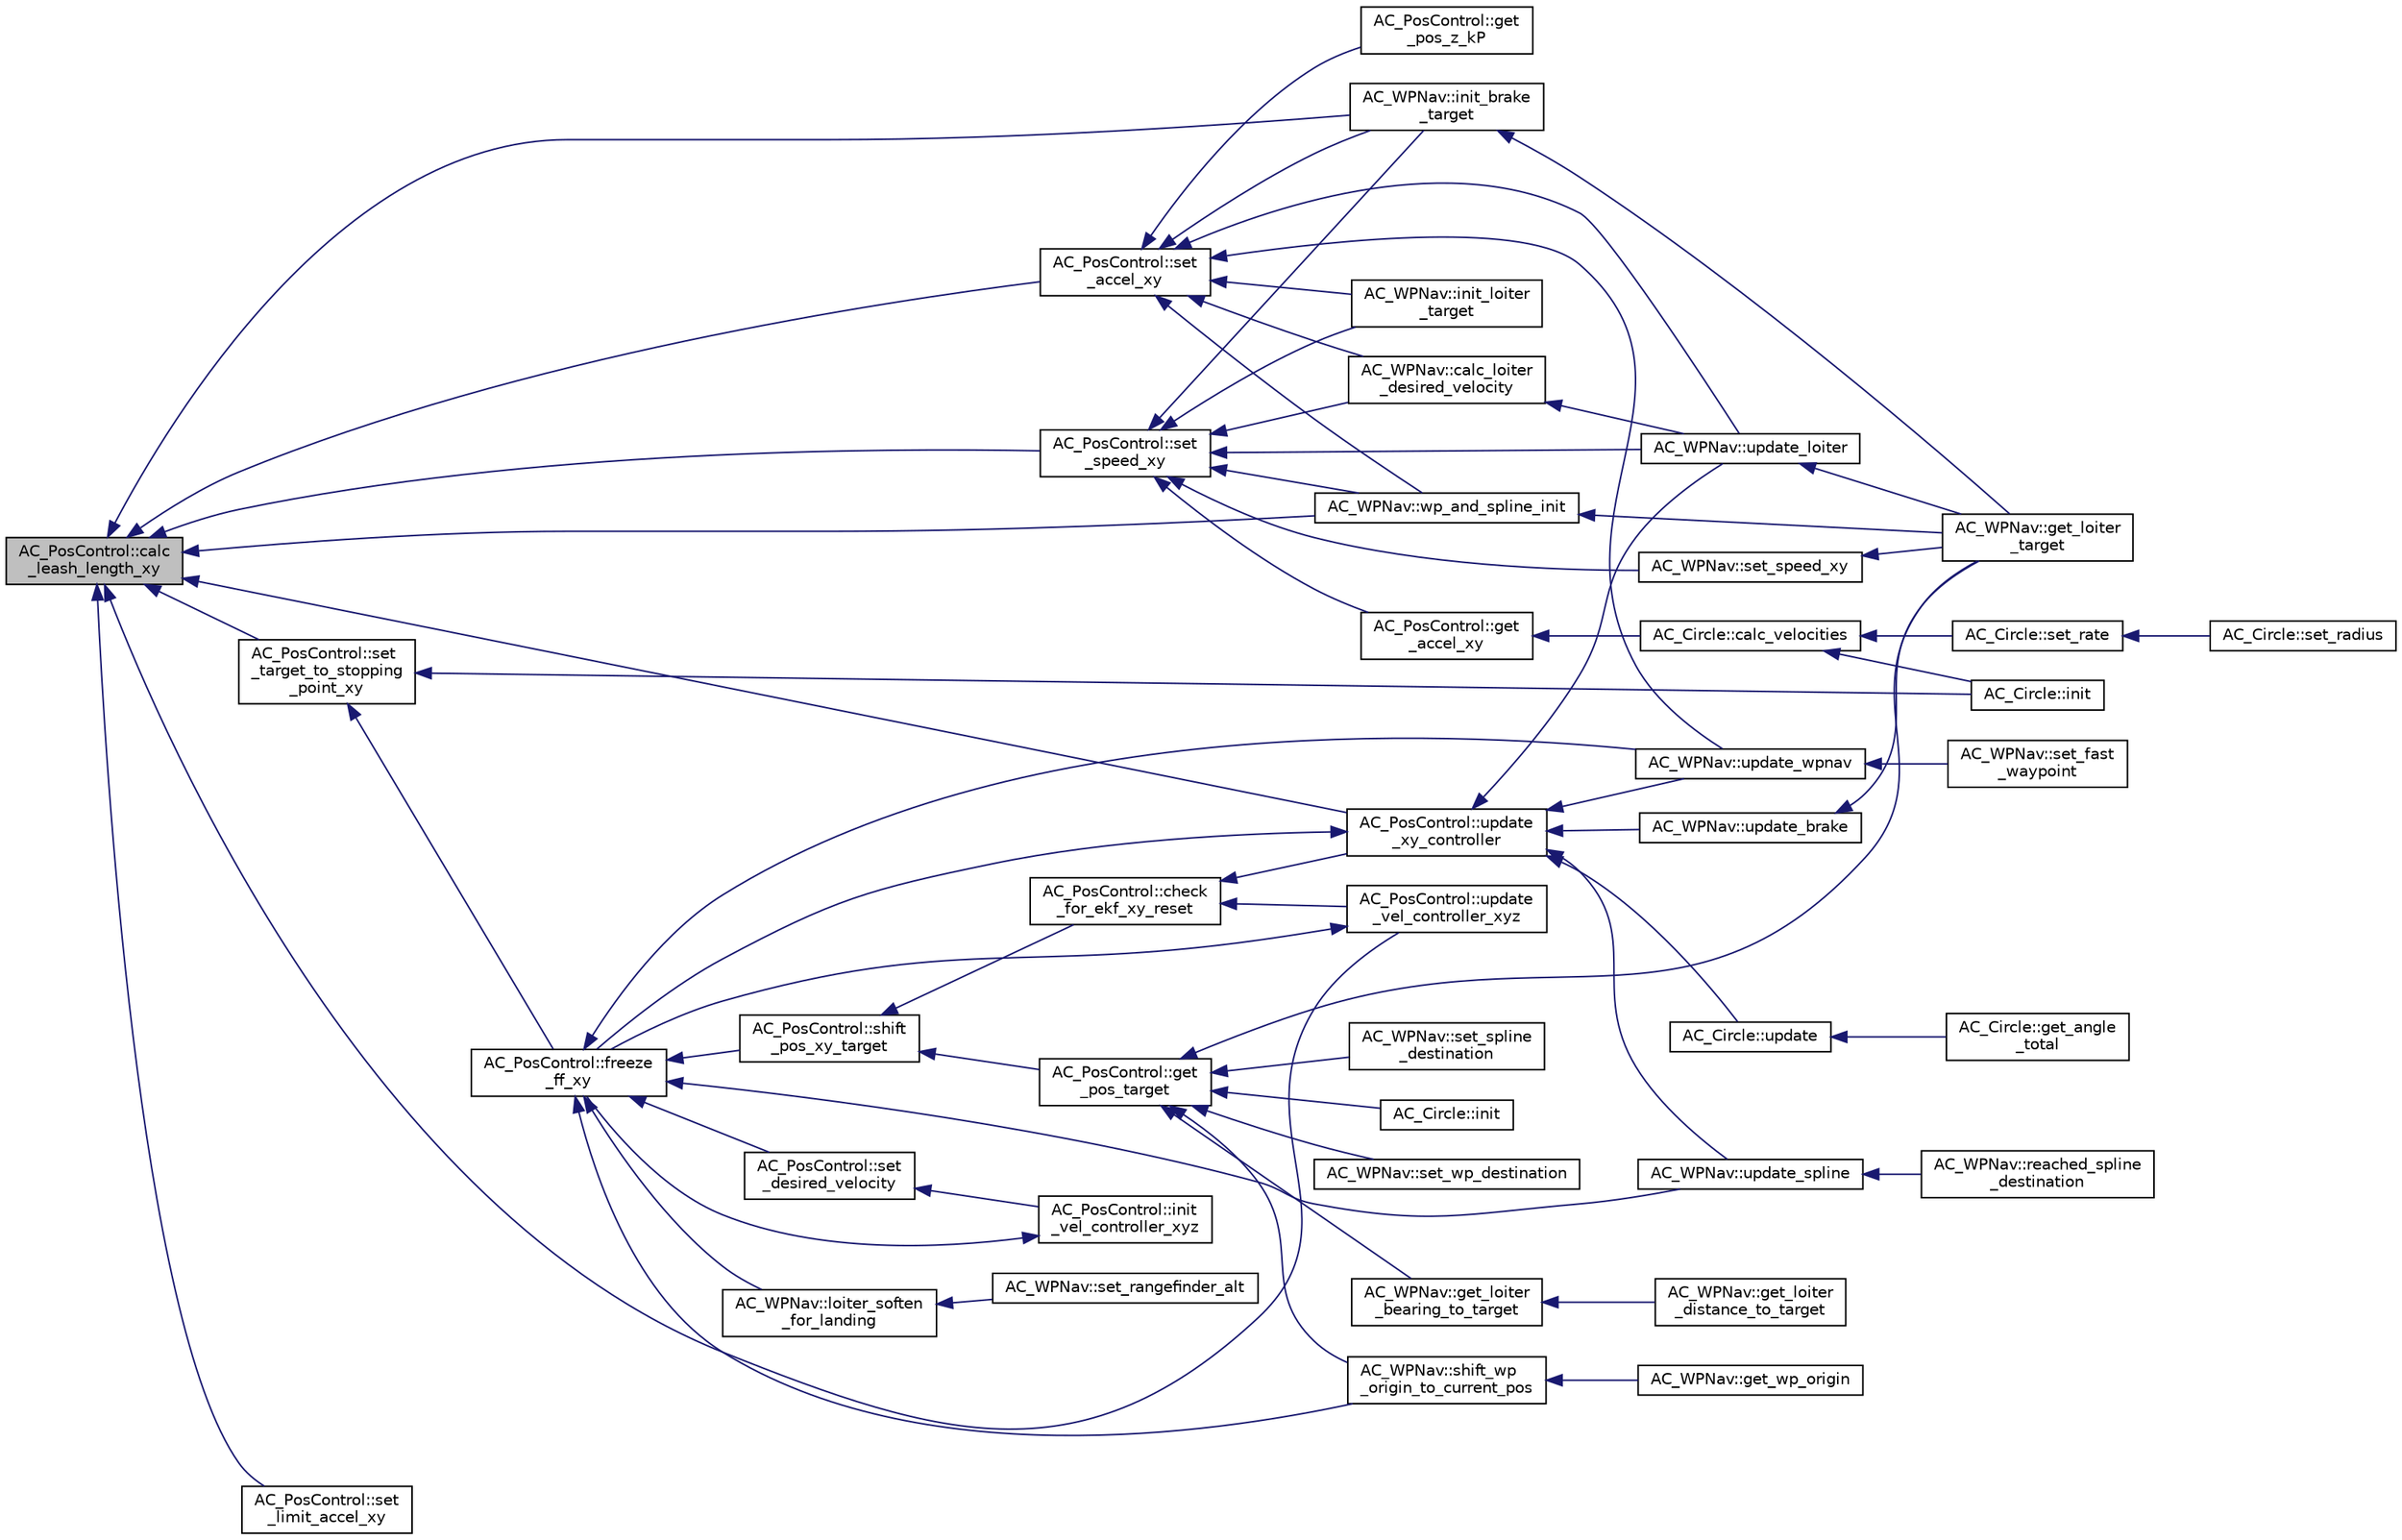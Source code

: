 digraph "AC_PosControl::calc_leash_length_xy"
{
 // INTERACTIVE_SVG=YES
  edge [fontname="Helvetica",fontsize="10",labelfontname="Helvetica",labelfontsize="10"];
  node [fontname="Helvetica",fontsize="10",shape=record];
  rankdir="LR";
  Node1 [label="AC_PosControl::calc\l_leash_length_xy",height=0.2,width=0.4,color="black", fillcolor="grey75", style="filled", fontcolor="black"];
  Node1 -> Node2 [dir="back",color="midnightblue",fontsize="10",style="solid",fontname="Helvetica"];
  Node2 [label="AC_WPNav::init_brake\l_target",height=0.2,width=0.4,color="black", fillcolor="white", style="filled",URL="$classAC__WPNav.html#a2ed86e41fc51c2ea822711ea95d055f0",tooltip="init_brake_target - initializes stop position from current position and velocity "];
  Node2 -> Node3 [dir="back",color="midnightblue",fontsize="10",style="solid",fontname="Helvetica"];
  Node3 [label="AC_WPNav::get_loiter\l_target",height=0.2,width=0.4,color="black", fillcolor="white", style="filled",URL="$classAC__WPNav.html#ae34a88192799de8f2b96c8cd295bb971",tooltip="get_loiter_target - returns loiter target position "];
  Node1 -> Node4 [dir="back",color="midnightblue",fontsize="10",style="solid",fontname="Helvetica"];
  Node4 [label="AC_PosControl::set\l_accel_xy",height=0.2,width=0.4,color="black", fillcolor="white", style="filled",URL="$classAC__PosControl.html#a5e47fd89f68af7f00d9bd59cfcb422a8"];
  Node4 -> Node5 [dir="back",color="midnightblue",fontsize="10",style="solid",fontname="Helvetica"];
  Node5 [label="AC_PosControl::get\l_pos_z_kP",height=0.2,width=0.4,color="black", fillcolor="white", style="filled",URL="$classAC__PosControl.html#a9127e9d5300736392b0c14630693b7fc",tooltip="get_pos_z_kP - returns z position controller&#39;s kP gain "];
  Node4 -> Node6 [dir="back",color="midnightblue",fontsize="10",style="solid",fontname="Helvetica"];
  Node6 [label="AC_WPNav::init_loiter\l_target",height=0.2,width=0.4,color="black", fillcolor="white", style="filled",URL="$classAC__WPNav.html#a3bd3abac616805d338d31255d76e978e",tooltip="init_loiter_target in cm from home "];
  Node4 -> Node7 [dir="back",color="midnightblue",fontsize="10",style="solid",fontname="Helvetica"];
  Node7 [label="AC_WPNav::calc_loiter\l_desired_velocity",height=0.2,width=0.4,color="black", fillcolor="white", style="filled",URL="$classAC__WPNav.html#a3dbf7bda89b127cdc81bca29e2af25de"];
  Node7 -> Node8 [dir="back",color="midnightblue",fontsize="10",style="solid",fontname="Helvetica"];
  Node8 [label="AC_WPNav::update_loiter",height=0.2,width=0.4,color="black", fillcolor="white", style="filled",URL="$classAC__WPNav.html#a0a434270245fd8641352af387700dc82",tooltip="update_loiter - run the loiter controller - should be called at 10hz "];
  Node8 -> Node3 [dir="back",color="midnightblue",fontsize="10",style="solid",fontname="Helvetica"];
  Node4 -> Node8 [dir="back",color="midnightblue",fontsize="10",style="solid",fontname="Helvetica"];
  Node4 -> Node2 [dir="back",color="midnightblue",fontsize="10",style="solid",fontname="Helvetica"];
  Node4 -> Node9 [dir="back",color="midnightblue",fontsize="10",style="solid",fontname="Helvetica"];
  Node9 [label="AC_WPNav::wp_and_spline_init",height=0.2,width=0.4,color="black", fillcolor="white", style="filled",URL="$classAC__WPNav.html#a47964df8ebcc78bb101f328a23187e65"];
  Node9 -> Node3 [dir="back",color="midnightblue",fontsize="10",style="solid",fontname="Helvetica"];
  Node4 -> Node10 [dir="back",color="midnightblue",fontsize="10",style="solid",fontname="Helvetica"];
  Node10 [label="AC_WPNav::update_wpnav",height=0.2,width=0.4,color="black", fillcolor="white", style="filled",URL="$classAC__WPNav.html#a7dc4785fbce8364d7eb3d8e2d0c1b987",tooltip="update_wpnav - run the wp controller - should be called at 100hz or higher "];
  Node10 -> Node11 [dir="back",color="midnightblue",fontsize="10",style="solid",fontname="Helvetica"];
  Node11 [label="AC_WPNav::set_fast\l_waypoint",height=0.2,width=0.4,color="black", fillcolor="white", style="filled",URL="$classAC__WPNav.html#a4795d6f44811c6ca8b592c5cc098e0c0",tooltip="set_fast_waypoint - set to true to ignore the waypoint radius and consider the waypoint &#39;reached&#39; the..."];
  Node1 -> Node12 [dir="back",color="midnightblue",fontsize="10",style="solid",fontname="Helvetica"];
  Node12 [label="AC_PosControl::set\l_limit_accel_xy",height=0.2,width=0.4,color="black", fillcolor="white", style="filled",URL="$classAC__PosControl.html#a234a2e9174f63a3c43d1fdd5ebb65ffa"];
  Node1 -> Node13 [dir="back",color="midnightblue",fontsize="10",style="solid",fontname="Helvetica"];
  Node13 [label="AC_PosControl::set\l_speed_xy",height=0.2,width=0.4,color="black", fillcolor="white", style="filled",URL="$classAC__PosControl.html#aeb636a56d87a2495d86e394ff6ac7549"];
  Node13 -> Node14 [dir="back",color="midnightblue",fontsize="10",style="solid",fontname="Helvetica"];
  Node14 [label="AC_PosControl::get\l_accel_xy",height=0.2,width=0.4,color="black", fillcolor="white", style="filled",URL="$classAC__PosControl.html#a00403fdcd2f83a4218f58dd59db4863c"];
  Node14 -> Node15 [dir="back",color="midnightblue",fontsize="10",style="solid",fontname="Helvetica"];
  Node15 [label="AC_Circle::calc_velocities",height=0.2,width=0.4,color="black", fillcolor="white", style="filled",URL="$classAC__Circle.html#a158b85e4c80f553ccce4250565a3b23f"];
  Node15 -> Node16 [dir="back",color="midnightblue",fontsize="10",style="solid",fontname="Helvetica"];
  Node16 [label="AC_Circle::init",height=0.2,width=0.4,color="black", fillcolor="white", style="filled",URL="$classAC__Circle.html#aeecf8efd6d546820ee831e749935df8b"];
  Node15 -> Node17 [dir="back",color="midnightblue",fontsize="10",style="solid",fontname="Helvetica"];
  Node17 [label="AC_Circle::set_rate",height=0.2,width=0.4,color="black", fillcolor="white", style="filled",URL="$classAC__Circle.html#a7a8197f509233c0c0cf7a7a4de3999df",tooltip="set_circle_rate - set circle rate in degrees per second "];
  Node17 -> Node18 [dir="back",color="midnightblue",fontsize="10",style="solid",fontname="Helvetica"];
  Node18 [label="AC_Circle::set_radius",height=0.2,width=0.4,color="black", fillcolor="white", style="filled",URL="$classAC__Circle.html#ae2932cb21db1c6ba406db0d835e157e3",tooltip="set_radius - sets circle radius in cm "];
  Node13 -> Node6 [dir="back",color="midnightblue",fontsize="10",style="solid",fontname="Helvetica"];
  Node13 -> Node7 [dir="back",color="midnightblue",fontsize="10",style="solid",fontname="Helvetica"];
  Node13 -> Node8 [dir="back",color="midnightblue",fontsize="10",style="solid",fontname="Helvetica"];
  Node13 -> Node2 [dir="back",color="midnightblue",fontsize="10",style="solid",fontname="Helvetica"];
  Node13 -> Node9 [dir="back",color="midnightblue",fontsize="10",style="solid",fontname="Helvetica"];
  Node13 -> Node19 [dir="back",color="midnightblue",fontsize="10",style="solid",fontname="Helvetica"];
  Node19 [label="AC_WPNav::set_speed_xy",height=0.2,width=0.4,color="black", fillcolor="white", style="filled",URL="$classAC__WPNav.html#a0ff7209545f3c7169054b2ee79cd4216",tooltip="set_speed_xy - allows main code to pass target horizontal velocity for wp navigation ..."];
  Node19 -> Node3 [dir="back",color="midnightblue",fontsize="10",style="solid",fontname="Helvetica"];
  Node1 -> Node20 [dir="back",color="midnightblue",fontsize="10",style="solid",fontname="Helvetica"];
  Node20 [label="AC_PosControl::set\l_target_to_stopping\l_point_xy",height=0.2,width=0.4,color="black", fillcolor="white", style="filled",URL="$classAC__PosControl.html#a1f4f9aac832250d36fe36a6be1ccbb84",tooltip="set_target_to_stopping_point_xy - sets horizontal target to reasonable stopping position in cm from h..."];
  Node20 -> Node21 [dir="back",color="midnightblue",fontsize="10",style="solid",fontname="Helvetica"];
  Node21 [label="AC_PosControl::freeze\l_ff_xy",height=0.2,width=0.4,color="black", fillcolor="white", style="filled",URL="$classAC__PosControl.html#ac150947d527995a72dff6ad0921a1891",tooltip="freeze_ff_xy - used to stop the feed forward being calculated during a known discontinuity ..."];
  Node21 -> Node22 [dir="back",color="midnightblue",fontsize="10",style="solid",fontname="Helvetica"];
  Node22 [label="AC_PosControl::shift\l_pos_xy_target",height=0.2,width=0.4,color="black", fillcolor="white", style="filled",URL="$classAC__PosControl.html#a0a3dc64da9e355dea10959cb41e6aa8b",tooltip="shift position target target in x, y axis "];
  Node22 -> Node23 [dir="back",color="midnightblue",fontsize="10",style="solid",fontname="Helvetica"];
  Node23 [label="AC_PosControl::check\l_for_ekf_xy_reset",height=0.2,width=0.4,color="black", fillcolor="white", style="filled",URL="$classAC__PosControl.html#adcd8a80dc29c0e77d0c3f225689319b9",tooltip="check for ekf position reset and adjust loiter or brake target position "];
  Node23 -> Node24 [dir="back",color="midnightblue",fontsize="10",style="solid",fontname="Helvetica"];
  Node24 [label="AC_PosControl::update\l_xy_controller",height=0.2,width=0.4,color="black", fillcolor="white", style="filled",URL="$classAC__PosControl.html#a497c1799c10d146b6f2e2b542889c083",tooltip="update_xy_controller - run the horizontal position controller - should be called at 100hz or higher ..."];
  Node24 -> Node21 [dir="back",color="midnightblue",fontsize="10",style="solid",fontname="Helvetica"];
  Node24 -> Node25 [dir="back",color="midnightblue",fontsize="10",style="solid",fontname="Helvetica"];
  Node25 [label="AC_Circle::update",height=0.2,width=0.4,color="black", fillcolor="white", style="filled",URL="$classAC__Circle.html#ad28205982ae7bc5f1e72f5285696c99b",tooltip="update - update circle controller "];
  Node25 -> Node26 [dir="back",color="midnightblue",fontsize="10",style="solid",fontname="Helvetica"];
  Node26 [label="AC_Circle::get_angle\l_total",height=0.2,width=0.4,color="black", fillcolor="white", style="filled",URL="$classAC__Circle.html#a176fe6b798510eb180d35f62d7f6487c",tooltip="get_angle_total - return total angle in radians that vehicle has circled "];
  Node24 -> Node8 [dir="back",color="midnightblue",fontsize="10",style="solid",fontname="Helvetica"];
  Node24 -> Node27 [dir="back",color="midnightblue",fontsize="10",style="solid",fontname="Helvetica"];
  Node27 [label="AC_WPNav::update_brake",height=0.2,width=0.4,color="black", fillcolor="white", style="filled",URL="$classAC__WPNav.html#af9d3f98ad44166d4c5d072bf3ba4a3db",tooltip="update_brake - run the brake controller - should be called at 400hz "];
  Node27 -> Node3 [dir="back",color="midnightblue",fontsize="10",style="solid",fontname="Helvetica"];
  Node24 -> Node10 [dir="back",color="midnightblue",fontsize="10",style="solid",fontname="Helvetica"];
  Node24 -> Node28 [dir="back",color="midnightblue",fontsize="10",style="solid",fontname="Helvetica"];
  Node28 [label="AC_WPNav::update_spline",height=0.2,width=0.4,color="black", fillcolor="white", style="filled",URL="$classAC__WPNav.html#acc138e7bc6435087ab308896358de6a3",tooltip="update_spline - update spline controller "];
  Node28 -> Node29 [dir="back",color="midnightblue",fontsize="10",style="solid",fontname="Helvetica"];
  Node29 [label="AC_WPNav::reached_spline\l_destination",height=0.2,width=0.4,color="black", fillcolor="white", style="filled",URL="$classAC__WPNav.html#a3169a6fb417742e33c3a5197bb7a6c6d",tooltip="reached_spline_destination - true when we have come within RADIUS cm of the waypoint ..."];
  Node23 -> Node30 [dir="back",color="midnightblue",fontsize="10",style="solid",fontname="Helvetica"];
  Node30 [label="AC_PosControl::update\l_vel_controller_xyz",height=0.2,width=0.4,color="black", fillcolor="white", style="filled",URL="$classAC__PosControl.html#ad89eec74ef77005f3f5c449da98ad12c"];
  Node30 -> Node21 [dir="back",color="midnightblue",fontsize="10",style="solid",fontname="Helvetica"];
  Node22 -> Node31 [dir="back",color="midnightblue",fontsize="10",style="solid",fontname="Helvetica"];
  Node31 [label="AC_PosControl::get\l_pos_target",height=0.2,width=0.4,color="black", fillcolor="white", style="filled",URL="$classAC__PosControl.html#a6b3617b946ffd6935c11a63629f186ec",tooltip="get_pos_target - get target as position vector (from home in cm) "];
  Node31 -> Node32 [dir="back",color="midnightblue",fontsize="10",style="solid",fontname="Helvetica"];
  Node32 [label="AC_Circle::init",height=0.2,width=0.4,color="black", fillcolor="white", style="filled",URL="$classAC__Circle.html#a20eefa0e2e7172498728dbf1f5eed4af"];
  Node31 -> Node33 [dir="back",color="midnightblue",fontsize="10",style="solid",fontname="Helvetica"];
  Node33 [label="AC_WPNav::get_loiter\l_bearing_to_target",height=0.2,width=0.4,color="black", fillcolor="white", style="filled",URL="$classAC__WPNav.html#a7f711c7661c335417cbcc28f9546688c",tooltip="get_loiter_bearing_to_target - get bearing to loiter target in centi-degrees "];
  Node33 -> Node34 [dir="back",color="midnightblue",fontsize="10",style="solid",fontname="Helvetica"];
  Node34 [label="AC_WPNav::get_loiter\l_distance_to_target",height=0.2,width=0.4,color="black", fillcolor="white", style="filled",URL="$classAC__WPNav.html#a828016e98938c6bbb6236e0b92e20807",tooltip="get_loiter_distance_to_target - get horizontal distance to loiter target in cm "];
  Node31 -> Node35 [dir="back",color="midnightblue",fontsize="10",style="solid",fontname="Helvetica"];
  Node35 [label="AC_WPNav::set_wp_destination",height=0.2,width=0.4,color="black", fillcolor="white", style="filled",URL="$classAC__WPNav.html#a38519fcac3a24cf64ec7c37e90fc3e13"];
  Node31 -> Node36 [dir="back",color="midnightblue",fontsize="10",style="solid",fontname="Helvetica"];
  Node36 [label="AC_WPNav::shift_wp\l_origin_to_current_pos",height=0.2,width=0.4,color="black", fillcolor="white", style="filled",URL="$classAC__WPNav.html#a7ebe48af2381e791cbcdea94c7af2e3e"];
  Node36 -> Node37 [dir="back",color="midnightblue",fontsize="10",style="solid",fontname="Helvetica"];
  Node37 [label="AC_WPNav::get_wp_origin",height=0.2,width=0.4,color="black", fillcolor="white", style="filled",URL="$classAC__WPNav.html#acc07b8521654cf468b6a86fad9104a4c",tooltip="get origin using position vector (distance from home in cm) "];
  Node31 -> Node38 [dir="back",color="midnightblue",fontsize="10",style="solid",fontname="Helvetica"];
  Node38 [label="AC_WPNav::set_spline\l_destination",height=0.2,width=0.4,color="black", fillcolor="white", style="filled",URL="$classAC__WPNav.html#a8caabd95cf51512456cd8d81f38dbff9"];
  Node31 -> Node3 [dir="back",color="midnightblue",fontsize="10",style="solid",fontname="Helvetica"];
  Node21 -> Node39 [dir="back",color="midnightblue",fontsize="10",style="solid",fontname="Helvetica"];
  Node39 [label="AC_PosControl::set\l_desired_velocity",height=0.2,width=0.4,color="black", fillcolor="white", style="filled",URL="$classAC__PosControl.html#a26ec8e9313b7c01fa449ba4f2d194d28"];
  Node39 -> Node40 [dir="back",color="midnightblue",fontsize="10",style="solid",fontname="Helvetica"];
  Node40 [label="AC_PosControl::init\l_vel_controller_xyz",height=0.2,width=0.4,color="black", fillcolor="white", style="filled",URL="$classAC__PosControl.html#ae2897de0075f8f8aaa94eb7e8cad100b",tooltip="xyz velocity controller "];
  Node40 -> Node21 [dir="back",color="midnightblue",fontsize="10",style="solid",fontname="Helvetica"];
  Node21 -> Node41 [dir="back",color="midnightblue",fontsize="10",style="solid",fontname="Helvetica"];
  Node41 [label="AC_WPNav::loiter_soften\l_for_landing",height=0.2,width=0.4,color="black", fillcolor="white", style="filled",URL="$classAC__WPNav.html#a9b3fd8fd5c74d31ebffa89cdf98f570a",tooltip="loiter_soften_for_landing - reduce response for landing "];
  Node41 -> Node42 [dir="back",color="midnightblue",fontsize="10",style="solid",fontname="Helvetica"];
  Node42 [label="AC_WPNav::set_rangefinder_alt",height=0.2,width=0.4,color="black", fillcolor="white", style="filled",URL="$classAC__WPNav.html#af37186ad98df47275d15c04761f81ab4",tooltip="provide rangefinder altitude "];
  Node21 -> Node36 [dir="back",color="midnightblue",fontsize="10",style="solid",fontname="Helvetica"];
  Node21 -> Node10 [dir="back",color="midnightblue",fontsize="10",style="solid",fontname="Helvetica"];
  Node21 -> Node28 [dir="back",color="midnightblue",fontsize="10",style="solid",fontname="Helvetica"];
  Node20 -> Node16 [dir="back",color="midnightblue",fontsize="10",style="solid",fontname="Helvetica"];
  Node1 -> Node30 [dir="back",color="midnightblue",fontsize="10",style="solid",fontname="Helvetica"];
  Node1 -> Node24 [dir="back",color="midnightblue",fontsize="10",style="solid",fontname="Helvetica"];
  Node1 -> Node9 [dir="back",color="midnightblue",fontsize="10",style="solid",fontname="Helvetica"];
}

